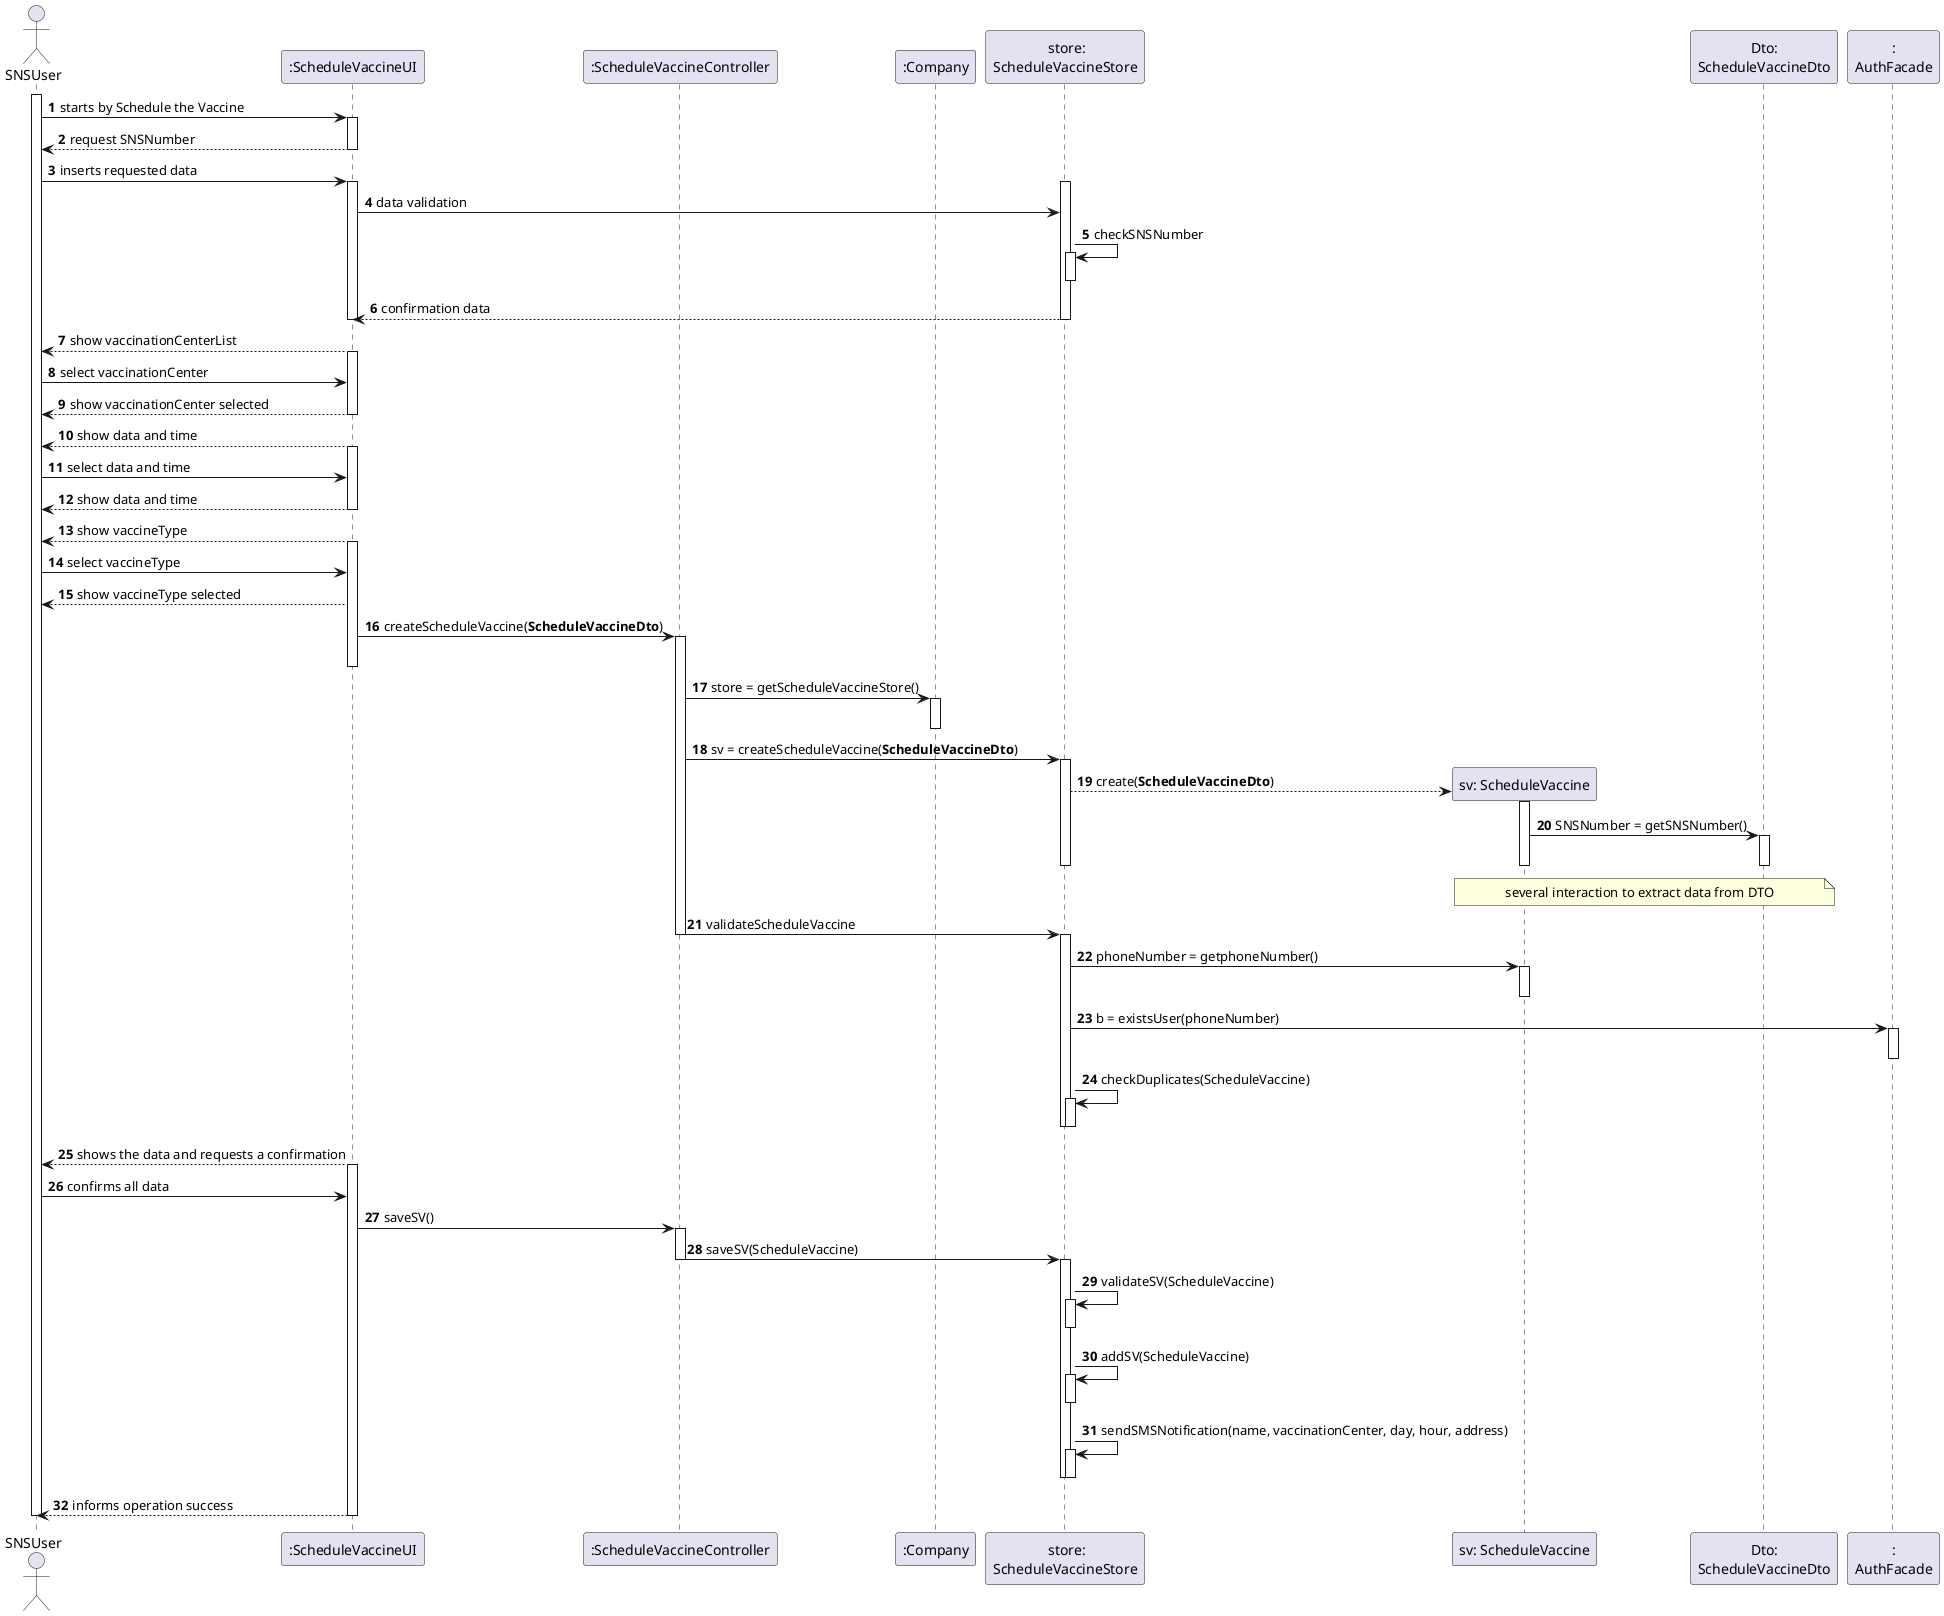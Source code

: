 @startuml
'https://plantuml.com/sequence-diagram

autonumber
'hide footbox
actor "SNSUser" as snsUser

participant ":ScheduleVaccineUI" as UI
participant ":ScheduleVaccineController" as CTRL
participant ":Company" as COMP
participant " store:\nScheduleVaccineStore" as STORE
participant "sv: ScheduleVaccine" as SV
participant "Dto:\nScheduleVaccineDto" as DTO
participant ":\nAuthFacade" as AUTH

activate snsUser
snsUser -> UI : starts by Schedule the Vaccine
activate UI
UI --> snsUser: request SNSNumber
deactivate UI

snsUser -> UI: inserts requested data
activate UI

activate STORE
UI -> STORE:data validation

STORE -> STORE: checkSNSNumber
activate STORE
deactivate STORE

STORE --> UI: confirmation data
deactivate STORE
deactivate UI

UI --> snsUser: show vaccinationCenterList
activate UI
snsUser -> UI: select vaccinationCenter

UI --> snsUser: show vaccinationCenter selected
deactivate UI

UI --> snsUser: show data and time
activate UI
snsUser -> UI: select data and time

UI --> snsUser: show data and time
deactivate UI

UI --> snsUser: show vaccineType
activate UI
snsUser -> UI: select vaccineType

UI --> snsUser: show vaccineType selected

UI -> CTRL : createScheduleVaccine(**ScheduleVaccineDto**)
activate CTRL
deactivate UI

CTRL -> COMP: store = getScheduleVaccineStore()
activate COMP
deactivate COMP

CTRL -> STORE : sv = createScheduleVaccine(**ScheduleVaccineDto**)
activate STORE

create SV
STORE --> SV: create(**ScheduleVaccineDto**)

activate SV
SV -> DTO: SNSNumber = getSNSNumber()
activate DTO
note over SV,DTO: several interaction to extract data from DTO
deactivate DTO
deactivate SV
deactivate STORE

CTRL -> STORE: validateScheduleVaccine
deactivate CTRL

activate STORE
STORE -> SV: phoneNumber = getphoneNumber()
activate SV
deactivate SV
STORE -> AUTH: b = existsUser(phoneNumber)
activate AUTH
deactivate AUTH
STORE -> STORE: checkDuplicates(ScheduleVaccine)
activate STORE
deactivate STORE
deactivate STORE
deactivate CTRL
UI -->  snsUser : shows the data and requests a confirmation

activate UI
snsUser -> UI : confirms all data

UI -> CTRL : saveSV()
activate CTRL
CTRL ->STORE : saveSV(ScheduleVaccine)
deactivate CTRL
activate STORE
STORE -> STORE: validateSV(ScheduleVaccine)
activate STORE
deactivate STORE

STORE -> STORE: addSV(ScheduleVaccine)
activate STORE
deactivate STORE

STORE -> STORE: sendSMSNotification(name, vaccinationCenter, day, hour, address)
activate STORE
deactivate STORE

deactivate STORE
deactivate CTRL
UI --> snsUser : informs operation success
deactivate UI

deactivate "snsUser"

@enduml